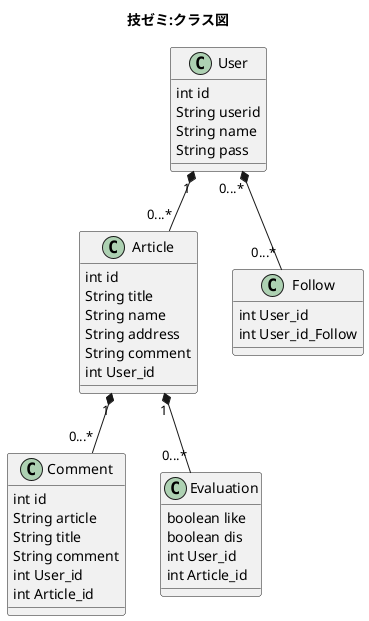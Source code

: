 @startuml classsample
title: 技ゼミ:クラス図

class User {
    int id
    String userid
    String name
    String pass
}
class Article {
    int id
    String title
    String name
    String address
    String comment
    int User_id
}
class Comment {
    int id
    String article
    String title
    String comment
    int User_id
    int Article_id
}
class Evaluation{
    boolean like
    boolean dis
    int User_id
    int Article_id
}
class Follow{
    int User_id
    int User_id_Follow
}

User "1" *-- "0...*" Article
Article "1" *-- "0...*" Comment
Article "1" *-- "0...*" Evaluation
User "0...*" *-- "0...*" Follow
@enduml